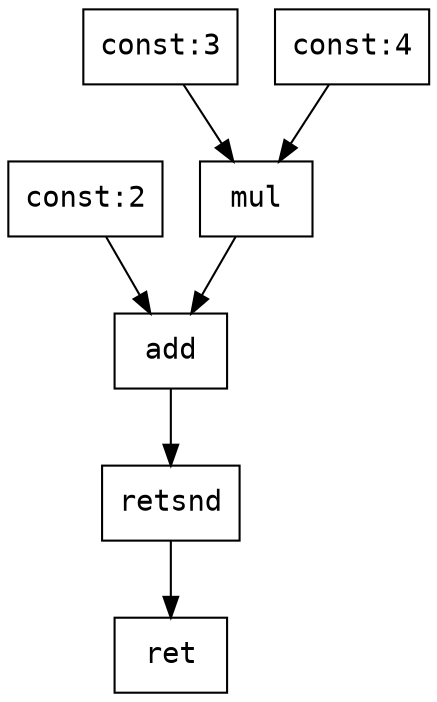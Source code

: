 digraph Dataflow {
  node [shape=record, fontname="Courier"];
  "f0_l_out" [label="const:2"];
  "f0_r_l_out" [label="const:3"];
  "f0_r_r_out" [label="const:4"];
  "f0_r_out" [label="mul"];
  "f0_r_l_out" -> "f0_r_out";
  "f0_r_r_out" -> "f0_r_out";
  "f0_out" [label="add"];
  "f0_l_out" -> "f0_out";
  "f0_r_out" -> "f0_out";
  "f0_retsnd" [label="retsnd"];
  "f0_out" -> "f0_retsnd";
  "f0_ret" [label="ret"];
  "f0_retsnd" -> "f0_ret";
}
